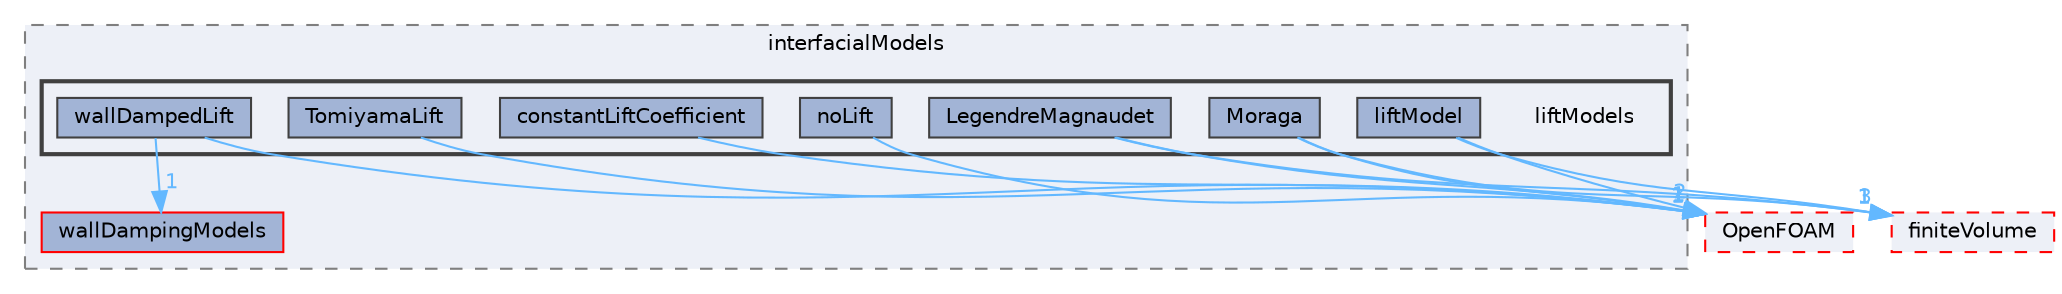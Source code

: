 digraph "src/phaseSystemModels/reactingEuler/multiphaseSystem/interfacialModels/liftModels"
{
 // LATEX_PDF_SIZE
  bgcolor="transparent";
  edge [fontname=Helvetica,fontsize=10,labelfontname=Helvetica,labelfontsize=10];
  node [fontname=Helvetica,fontsize=10,shape=box,height=0.2,width=0.4];
  compound=true
  subgraph clusterdir_ac9b567ee06e9b41f0fd1a36001841c5 {
    graph [ bgcolor="#edf0f7", pencolor="grey50", label="interfacialModels", fontname=Helvetica,fontsize=10 style="filled,dashed", URL="dir_ac9b567ee06e9b41f0fd1a36001841c5.html",tooltip=""]
  dir_90ec8965f3fdf1f0f2711aca5bfccea5 [label="wallDampingModels", fillcolor="#a2b4d6", color="red", style="filled", URL="dir_90ec8965f3fdf1f0f2711aca5bfccea5.html",tooltip=""];
  subgraph clusterdir_e641d435ca883a3faa0f1ee4090fe594 {
    graph [ bgcolor="#edf0f7", pencolor="grey25", label="", fontname=Helvetica,fontsize=10 style="filled,bold", URL="dir_e641d435ca883a3faa0f1ee4090fe594.html",tooltip=""]
    dir_e641d435ca883a3faa0f1ee4090fe594 [shape=plaintext, label="liftModels"];
  dir_ec88675e84102966a5cb4791f54bceca [label="constantLiftCoefficient", fillcolor="#a2b4d6", color="grey25", style="filled", URL="dir_ec88675e84102966a5cb4791f54bceca.html",tooltip=""];
  dir_996255b36cfeaec253747c1db780c22e [label="LegendreMagnaudet", fillcolor="#a2b4d6", color="grey25", style="filled", URL="dir_996255b36cfeaec253747c1db780c22e.html",tooltip=""];
  dir_bf38e68ad8d5e76cee498b159771fc69 [label="liftModel", fillcolor="#a2b4d6", color="grey25", style="filled", URL="dir_bf38e68ad8d5e76cee498b159771fc69.html",tooltip=""];
  dir_67eea3f099c336738ea9e14a6b16a9f7 [label="Moraga", fillcolor="#a2b4d6", color="grey25", style="filled", URL="dir_67eea3f099c336738ea9e14a6b16a9f7.html",tooltip=""];
  dir_309d86a558e0e50a2e2d4ca8bd635c5f [label="noLift", fillcolor="#a2b4d6", color="grey25", style="filled", URL="dir_309d86a558e0e50a2e2d4ca8bd635c5f.html",tooltip=""];
  dir_7462cf7e2a4a850ccccdd330d43dadac [label="TomiyamaLift", fillcolor="#a2b4d6", color="grey25", style="filled", URL="dir_7462cf7e2a4a850ccccdd330d43dadac.html",tooltip=""];
  dir_c12542e717670cdcfa5ebd07bab6166f [label="wallDampedLift", fillcolor="#a2b4d6", color="grey25", style="filled", URL="dir_c12542e717670cdcfa5ebd07bab6166f.html",tooltip=""];
  }
  }
  dir_9bd15774b555cf7259a6fa18f99fe99b [label="finiteVolume", fillcolor="#edf0f7", color="red", style="filled,dashed", URL="dir_9bd15774b555cf7259a6fa18f99fe99b.html",tooltip=""];
  dir_c5473ff19b20e6ec4dfe5c310b3778a8 [label="OpenFOAM", fillcolor="#edf0f7", color="red", style="filled,dashed", URL="dir_c5473ff19b20e6ec4dfe5c310b3778a8.html",tooltip=""];
  dir_ec88675e84102966a5cb4791f54bceca->dir_c5473ff19b20e6ec4dfe5c310b3778a8 [headlabel="1", labeldistance=1.5 headhref="dir_000630_002695.html" href="dir_000630_002695.html" color="steelblue1" fontcolor="steelblue1"];
  dir_996255b36cfeaec253747c1db780c22e->dir_9bd15774b555cf7259a6fa18f99fe99b [headlabel="1", labeldistance=1.5 headhref="dir_002130_001387.html" href="dir_002130_001387.html" color="steelblue1" fontcolor="steelblue1"];
  dir_996255b36cfeaec253747c1db780c22e->dir_c5473ff19b20e6ec4dfe5c310b3778a8 [headlabel="1", labeldistance=1.5 headhref="dir_002130_002695.html" href="dir_002130_002695.html" color="steelblue1" fontcolor="steelblue1"];
  dir_bf38e68ad8d5e76cee498b159771fc69->dir_9bd15774b555cf7259a6fa18f99fe99b [headlabel="3", labeldistance=1.5 headhref="dir_002151_001387.html" href="dir_002151_001387.html" color="steelblue1" fontcolor="steelblue1"];
  dir_bf38e68ad8d5e76cee498b159771fc69->dir_c5473ff19b20e6ec4dfe5c310b3778a8 [headlabel="2", labeldistance=1.5 headhref="dir_002151_002695.html" href="dir_002151_002695.html" color="steelblue1" fontcolor="steelblue1"];
  dir_67eea3f099c336738ea9e14a6b16a9f7->dir_9bd15774b555cf7259a6fa18f99fe99b [headlabel="1", labeldistance=1.5 headhref="dir_002436_001387.html" href="dir_002436_001387.html" color="steelblue1" fontcolor="steelblue1"];
  dir_67eea3f099c336738ea9e14a6b16a9f7->dir_c5473ff19b20e6ec4dfe5c310b3778a8 [headlabel="1", labeldistance=1.5 headhref="dir_002436_002695.html" href="dir_002436_002695.html" color="steelblue1" fontcolor="steelblue1"];
  dir_309d86a558e0e50a2e2d4ca8bd635c5f->dir_c5473ff19b20e6ec4dfe5c310b3778a8 [headlabel="1", labeldistance=1.5 headhref="dir_002561_002695.html" href="dir_002561_002695.html" color="steelblue1" fontcolor="steelblue1"];
  dir_7462cf7e2a4a850ccccdd330d43dadac->dir_c5473ff19b20e6ec4dfe5c310b3778a8 [headlabel="1", labeldistance=1.5 headhref="dir_004062_002695.html" href="dir_004062_002695.html" color="steelblue1" fontcolor="steelblue1"];
  dir_c12542e717670cdcfa5ebd07bab6166f->dir_90ec8965f3fdf1f0f2711aca5bfccea5 [headlabel="1", labeldistance=1.5 headhref="dir_004333_004335.html" href="dir_004333_004335.html" color="steelblue1" fontcolor="steelblue1"];
  dir_c12542e717670cdcfa5ebd07bab6166f->dir_c5473ff19b20e6ec4dfe5c310b3778a8 [headlabel="1", labeldistance=1.5 headhref="dir_004333_002695.html" href="dir_004333_002695.html" color="steelblue1" fontcolor="steelblue1"];
}

